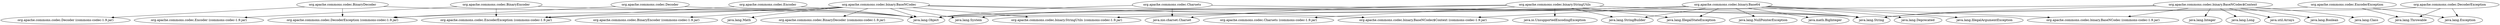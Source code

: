 digraph "commons-codec-1.9.jar" {
    // Path: C:\Users\CHENLU~1\AppData\Local\Temp\VIA\201808200848028274\cp\commons-codec-1.9.jar
   "org.apache.commons.codec.BinaryDecoder"           -> "java.lang.Object";
   "org.apache.commons.codec.BinaryDecoder"           -> "org.apache.commons.codec.Decoder (commons-codec-1.9.jar)";
   "org.apache.commons.codec.BinaryDecoder"           -> "org.apache.commons.codec.DecoderException (commons-codec-1.9.jar)";
   "org.apache.commons.codec.BinaryEncoder"           -> "java.lang.Object";
   "org.apache.commons.codec.BinaryEncoder"           -> "org.apache.commons.codec.Encoder (commons-codec-1.9.jar)";
   "org.apache.commons.codec.BinaryEncoder"           -> "org.apache.commons.codec.EncoderException (commons-codec-1.9.jar)";
   "org.apache.commons.codec.Charsets"                -> "java.lang.Object";
   "org.apache.commons.codec.Charsets"                -> "java.lang.String";
   "org.apache.commons.codec.Charsets"                -> "java.nio.charset.Charset";
   "org.apache.commons.codec.Decoder"                 -> "java.lang.Object";
   "org.apache.commons.codec.Decoder"                 -> "org.apache.commons.codec.DecoderException (commons-codec-1.9.jar)";
   "org.apache.commons.codec.DecoderException"        -> "java.lang.Exception";
   "org.apache.commons.codec.DecoderException"        -> "java.lang.String";
   "org.apache.commons.codec.DecoderException"        -> "java.lang.Throwable";
   "org.apache.commons.codec.Encoder"                 -> "java.lang.Object";
   "org.apache.commons.codec.Encoder"                 -> "org.apache.commons.codec.EncoderException (commons-codec-1.9.jar)";
   "org.apache.commons.codec.EncoderException"        -> "java.lang.Exception";
   "org.apache.commons.codec.EncoderException"        -> "java.lang.String";
   "org.apache.commons.codec.EncoderException"        -> "java.lang.Throwable";
   "org.apache.commons.codec.binary.Base64"           -> "java.lang.Deprecated";
   "org.apache.commons.codec.binary.Base64"           -> "java.lang.IllegalArgumentException";
   "org.apache.commons.codec.binary.Base64"           -> "java.lang.IllegalStateException";
   "org.apache.commons.codec.binary.Base64"           -> "java.lang.NullPointerException";
   "org.apache.commons.codec.binary.Base64"           -> "java.lang.Object";
   "org.apache.commons.codec.binary.Base64"           -> "java.lang.String";
   "org.apache.commons.codec.binary.Base64"           -> "java.lang.StringBuilder";
   "org.apache.commons.codec.binary.Base64"           -> "java.lang.System";
   "org.apache.commons.codec.binary.Base64"           -> "java.math.BigInteger";
   "org.apache.commons.codec.binary.Base64"           -> "org.apache.commons.codec.binary.BaseNCodec (commons-codec-1.9.jar)";
   "org.apache.commons.codec.binary.Base64"           -> "org.apache.commons.codec.binary.BaseNCodec$Context (commons-codec-1.9.jar)";
   "org.apache.commons.codec.binary.Base64"           -> "org.apache.commons.codec.binary.StringUtils (commons-codec-1.9.jar)";
   "org.apache.commons.codec.binary.BaseNCodec"       -> "java.lang.Math";
   "org.apache.commons.codec.binary.BaseNCodec"       -> "java.lang.Object";
   "org.apache.commons.codec.binary.BaseNCodec"       -> "java.lang.String";
   "org.apache.commons.codec.binary.BaseNCodec"       -> "java.lang.System";
   "org.apache.commons.codec.binary.BaseNCodec"       -> "org.apache.commons.codec.BinaryDecoder (commons-codec-1.9.jar)";
   "org.apache.commons.codec.binary.BaseNCodec"       -> "org.apache.commons.codec.BinaryEncoder (commons-codec-1.9.jar)";
   "org.apache.commons.codec.binary.BaseNCodec"       -> "org.apache.commons.codec.DecoderException (commons-codec-1.9.jar)";
   "org.apache.commons.codec.binary.BaseNCodec"       -> "org.apache.commons.codec.EncoderException (commons-codec-1.9.jar)";
   "org.apache.commons.codec.binary.BaseNCodec"       -> "org.apache.commons.codec.binary.BaseNCodec$Context (commons-codec-1.9.jar)";
   "org.apache.commons.codec.binary.BaseNCodec"       -> "org.apache.commons.codec.binary.StringUtils (commons-codec-1.9.jar)";
   "org.apache.commons.codec.binary.BaseNCodec$Context" -> "java.lang.Boolean";
   "org.apache.commons.codec.binary.BaseNCodec$Context" -> "java.lang.Class";
   "org.apache.commons.codec.binary.BaseNCodec$Context" -> "java.lang.Integer";
   "org.apache.commons.codec.binary.BaseNCodec$Context" -> "java.lang.Long";
   "org.apache.commons.codec.binary.BaseNCodec$Context" -> "java.lang.Object";
   "org.apache.commons.codec.binary.BaseNCodec$Context" -> "java.lang.String";
   "org.apache.commons.codec.binary.BaseNCodec$Context" -> "java.util.Arrays";
   "org.apache.commons.codec.binary.BaseNCodec$Context" -> "org.apache.commons.codec.binary.BaseNCodec (commons-codec-1.9.jar)";
   "org.apache.commons.codec.binary.StringUtils"      -> "java.io.UnsupportedEncodingException";
   "org.apache.commons.codec.binary.StringUtils"      -> "java.lang.IllegalStateException";
   "org.apache.commons.codec.binary.StringUtils"      -> "java.lang.Object";
   "org.apache.commons.codec.binary.StringUtils"      -> "java.lang.String";
   "org.apache.commons.codec.binary.StringUtils"      -> "java.lang.StringBuilder";
   "org.apache.commons.codec.binary.StringUtils"      -> "java.nio.charset.Charset";
   "org.apache.commons.codec.binary.StringUtils"      -> "org.apache.commons.codec.Charsets (commons-codec-1.9.jar)";
}

